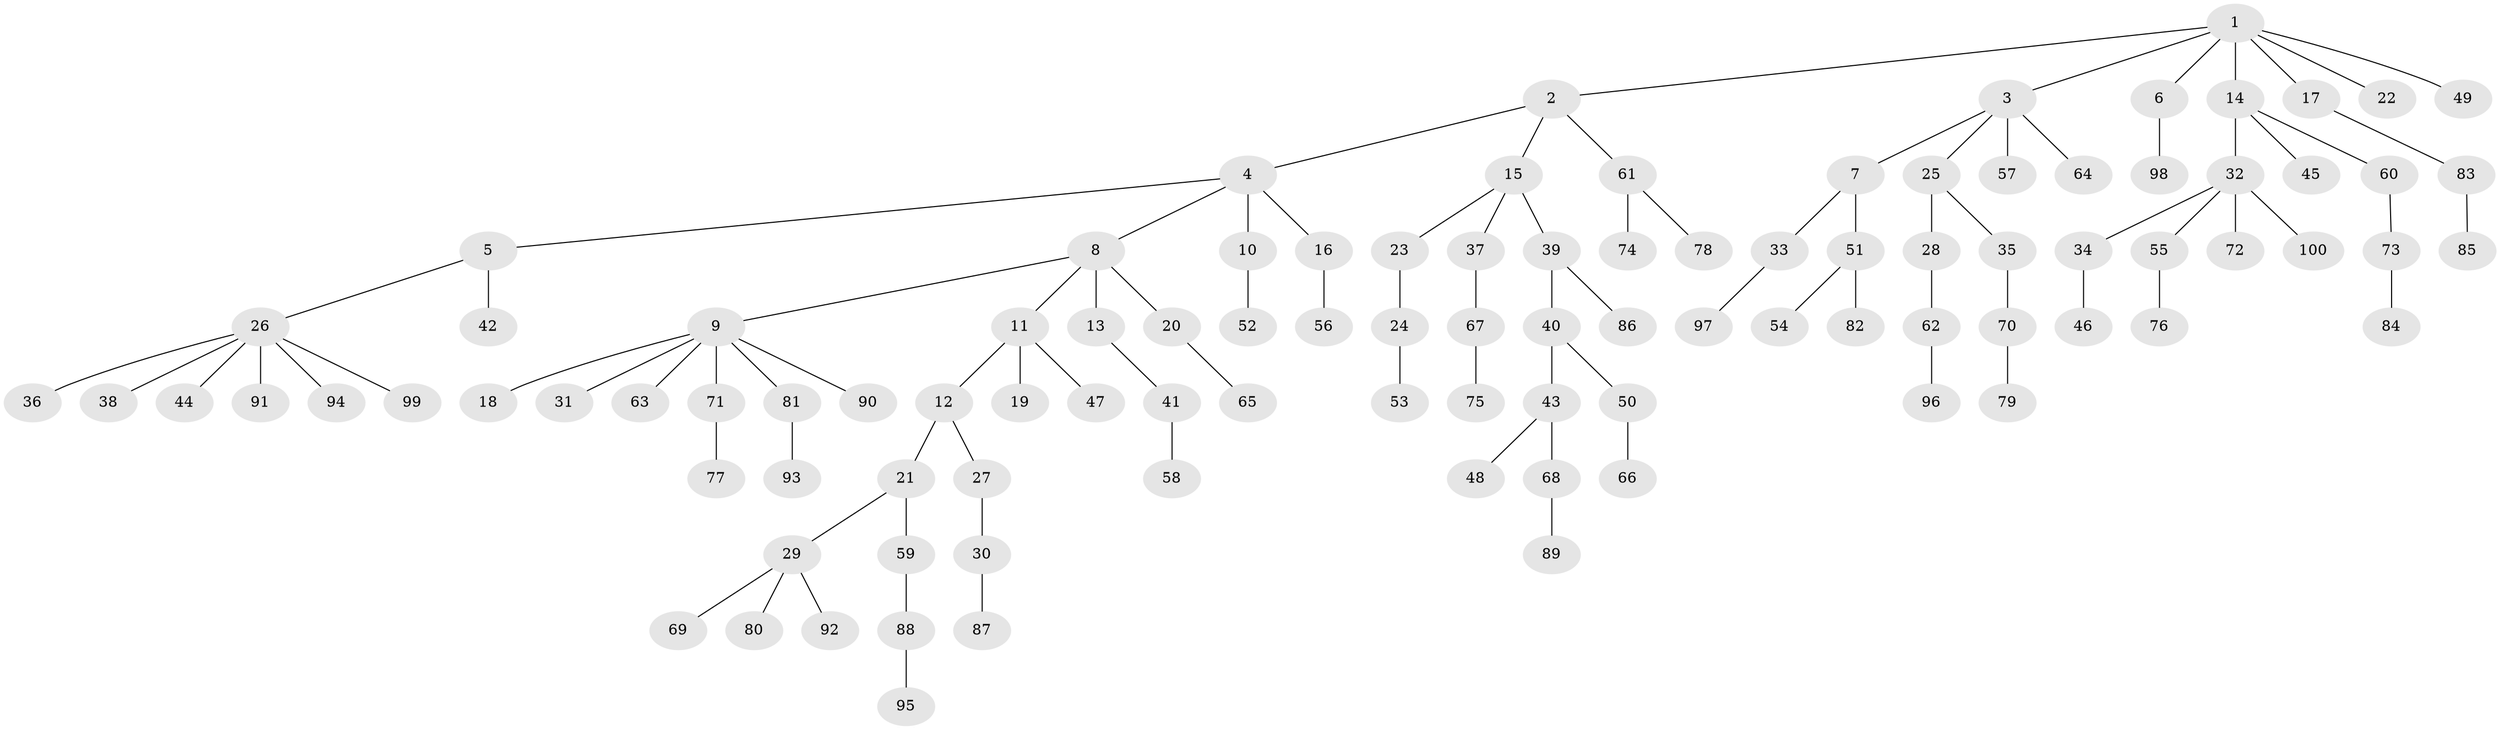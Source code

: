 // Generated by graph-tools (version 1.1) at 2025/38/02/21/25 10:38:55]
// undirected, 100 vertices, 99 edges
graph export_dot {
graph [start="1"]
  node [color=gray90,style=filled];
  1;
  2;
  3;
  4;
  5;
  6;
  7;
  8;
  9;
  10;
  11;
  12;
  13;
  14;
  15;
  16;
  17;
  18;
  19;
  20;
  21;
  22;
  23;
  24;
  25;
  26;
  27;
  28;
  29;
  30;
  31;
  32;
  33;
  34;
  35;
  36;
  37;
  38;
  39;
  40;
  41;
  42;
  43;
  44;
  45;
  46;
  47;
  48;
  49;
  50;
  51;
  52;
  53;
  54;
  55;
  56;
  57;
  58;
  59;
  60;
  61;
  62;
  63;
  64;
  65;
  66;
  67;
  68;
  69;
  70;
  71;
  72;
  73;
  74;
  75;
  76;
  77;
  78;
  79;
  80;
  81;
  82;
  83;
  84;
  85;
  86;
  87;
  88;
  89;
  90;
  91;
  92;
  93;
  94;
  95;
  96;
  97;
  98;
  99;
  100;
  1 -- 2;
  1 -- 3;
  1 -- 6;
  1 -- 14;
  1 -- 17;
  1 -- 22;
  1 -- 49;
  2 -- 4;
  2 -- 15;
  2 -- 61;
  3 -- 7;
  3 -- 25;
  3 -- 57;
  3 -- 64;
  4 -- 5;
  4 -- 8;
  4 -- 10;
  4 -- 16;
  5 -- 26;
  5 -- 42;
  6 -- 98;
  7 -- 33;
  7 -- 51;
  8 -- 9;
  8 -- 11;
  8 -- 13;
  8 -- 20;
  9 -- 18;
  9 -- 31;
  9 -- 63;
  9 -- 71;
  9 -- 81;
  9 -- 90;
  10 -- 52;
  11 -- 12;
  11 -- 19;
  11 -- 47;
  12 -- 21;
  12 -- 27;
  13 -- 41;
  14 -- 32;
  14 -- 45;
  14 -- 60;
  15 -- 23;
  15 -- 37;
  15 -- 39;
  16 -- 56;
  17 -- 83;
  20 -- 65;
  21 -- 29;
  21 -- 59;
  23 -- 24;
  24 -- 53;
  25 -- 28;
  25 -- 35;
  26 -- 36;
  26 -- 38;
  26 -- 44;
  26 -- 91;
  26 -- 94;
  26 -- 99;
  27 -- 30;
  28 -- 62;
  29 -- 69;
  29 -- 80;
  29 -- 92;
  30 -- 87;
  32 -- 34;
  32 -- 55;
  32 -- 72;
  32 -- 100;
  33 -- 97;
  34 -- 46;
  35 -- 70;
  37 -- 67;
  39 -- 40;
  39 -- 86;
  40 -- 43;
  40 -- 50;
  41 -- 58;
  43 -- 48;
  43 -- 68;
  50 -- 66;
  51 -- 54;
  51 -- 82;
  55 -- 76;
  59 -- 88;
  60 -- 73;
  61 -- 74;
  61 -- 78;
  62 -- 96;
  67 -- 75;
  68 -- 89;
  70 -- 79;
  71 -- 77;
  73 -- 84;
  81 -- 93;
  83 -- 85;
  88 -- 95;
}
